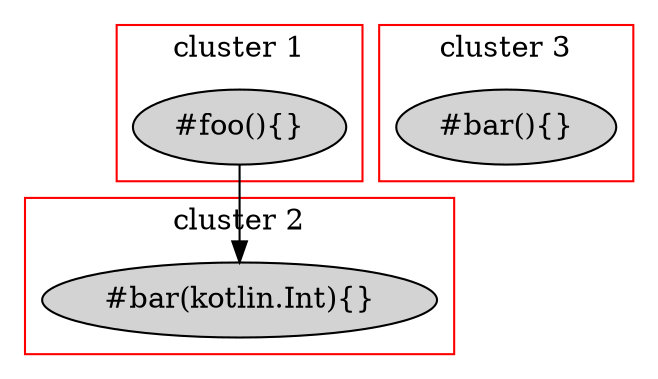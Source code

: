 digraph call_graph {

    subgraph "cluster_1" {
        node [style=filled];
        label="cluster 1";
        color=red;
        "#foo(){}" [label="#foo(){}",];
    }
    subgraph "cluster_2" {
        node [style=filled];
        label="cluster 2";
        color=red;
        "#bar(kotlin.Int){}" [label="#bar(kotlin.Int){}",];
    }
    subgraph "cluster_3" {
        node [style=filled];
        label="cluster 3";
        color=red;
        "#bar(){}" [label="#bar(){}",];
    }
    "#foo(){}" -> "#bar(kotlin.Int){}";
}
